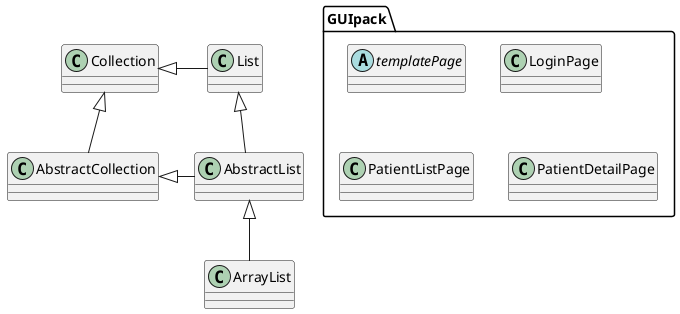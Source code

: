@startuml

List <|-- AbstractList
Collection <|-- AbstractCollection

Collection <|- List
AbstractCollection <|- AbstractList
AbstractList <|-- ArrayList

abstract GUIpack.templatePage {
}

class GUIpack.LoginPage {
}

class GUIpack.PatientListPage {
}

class GUIpack.PatientDetailPage {
}


@enduml